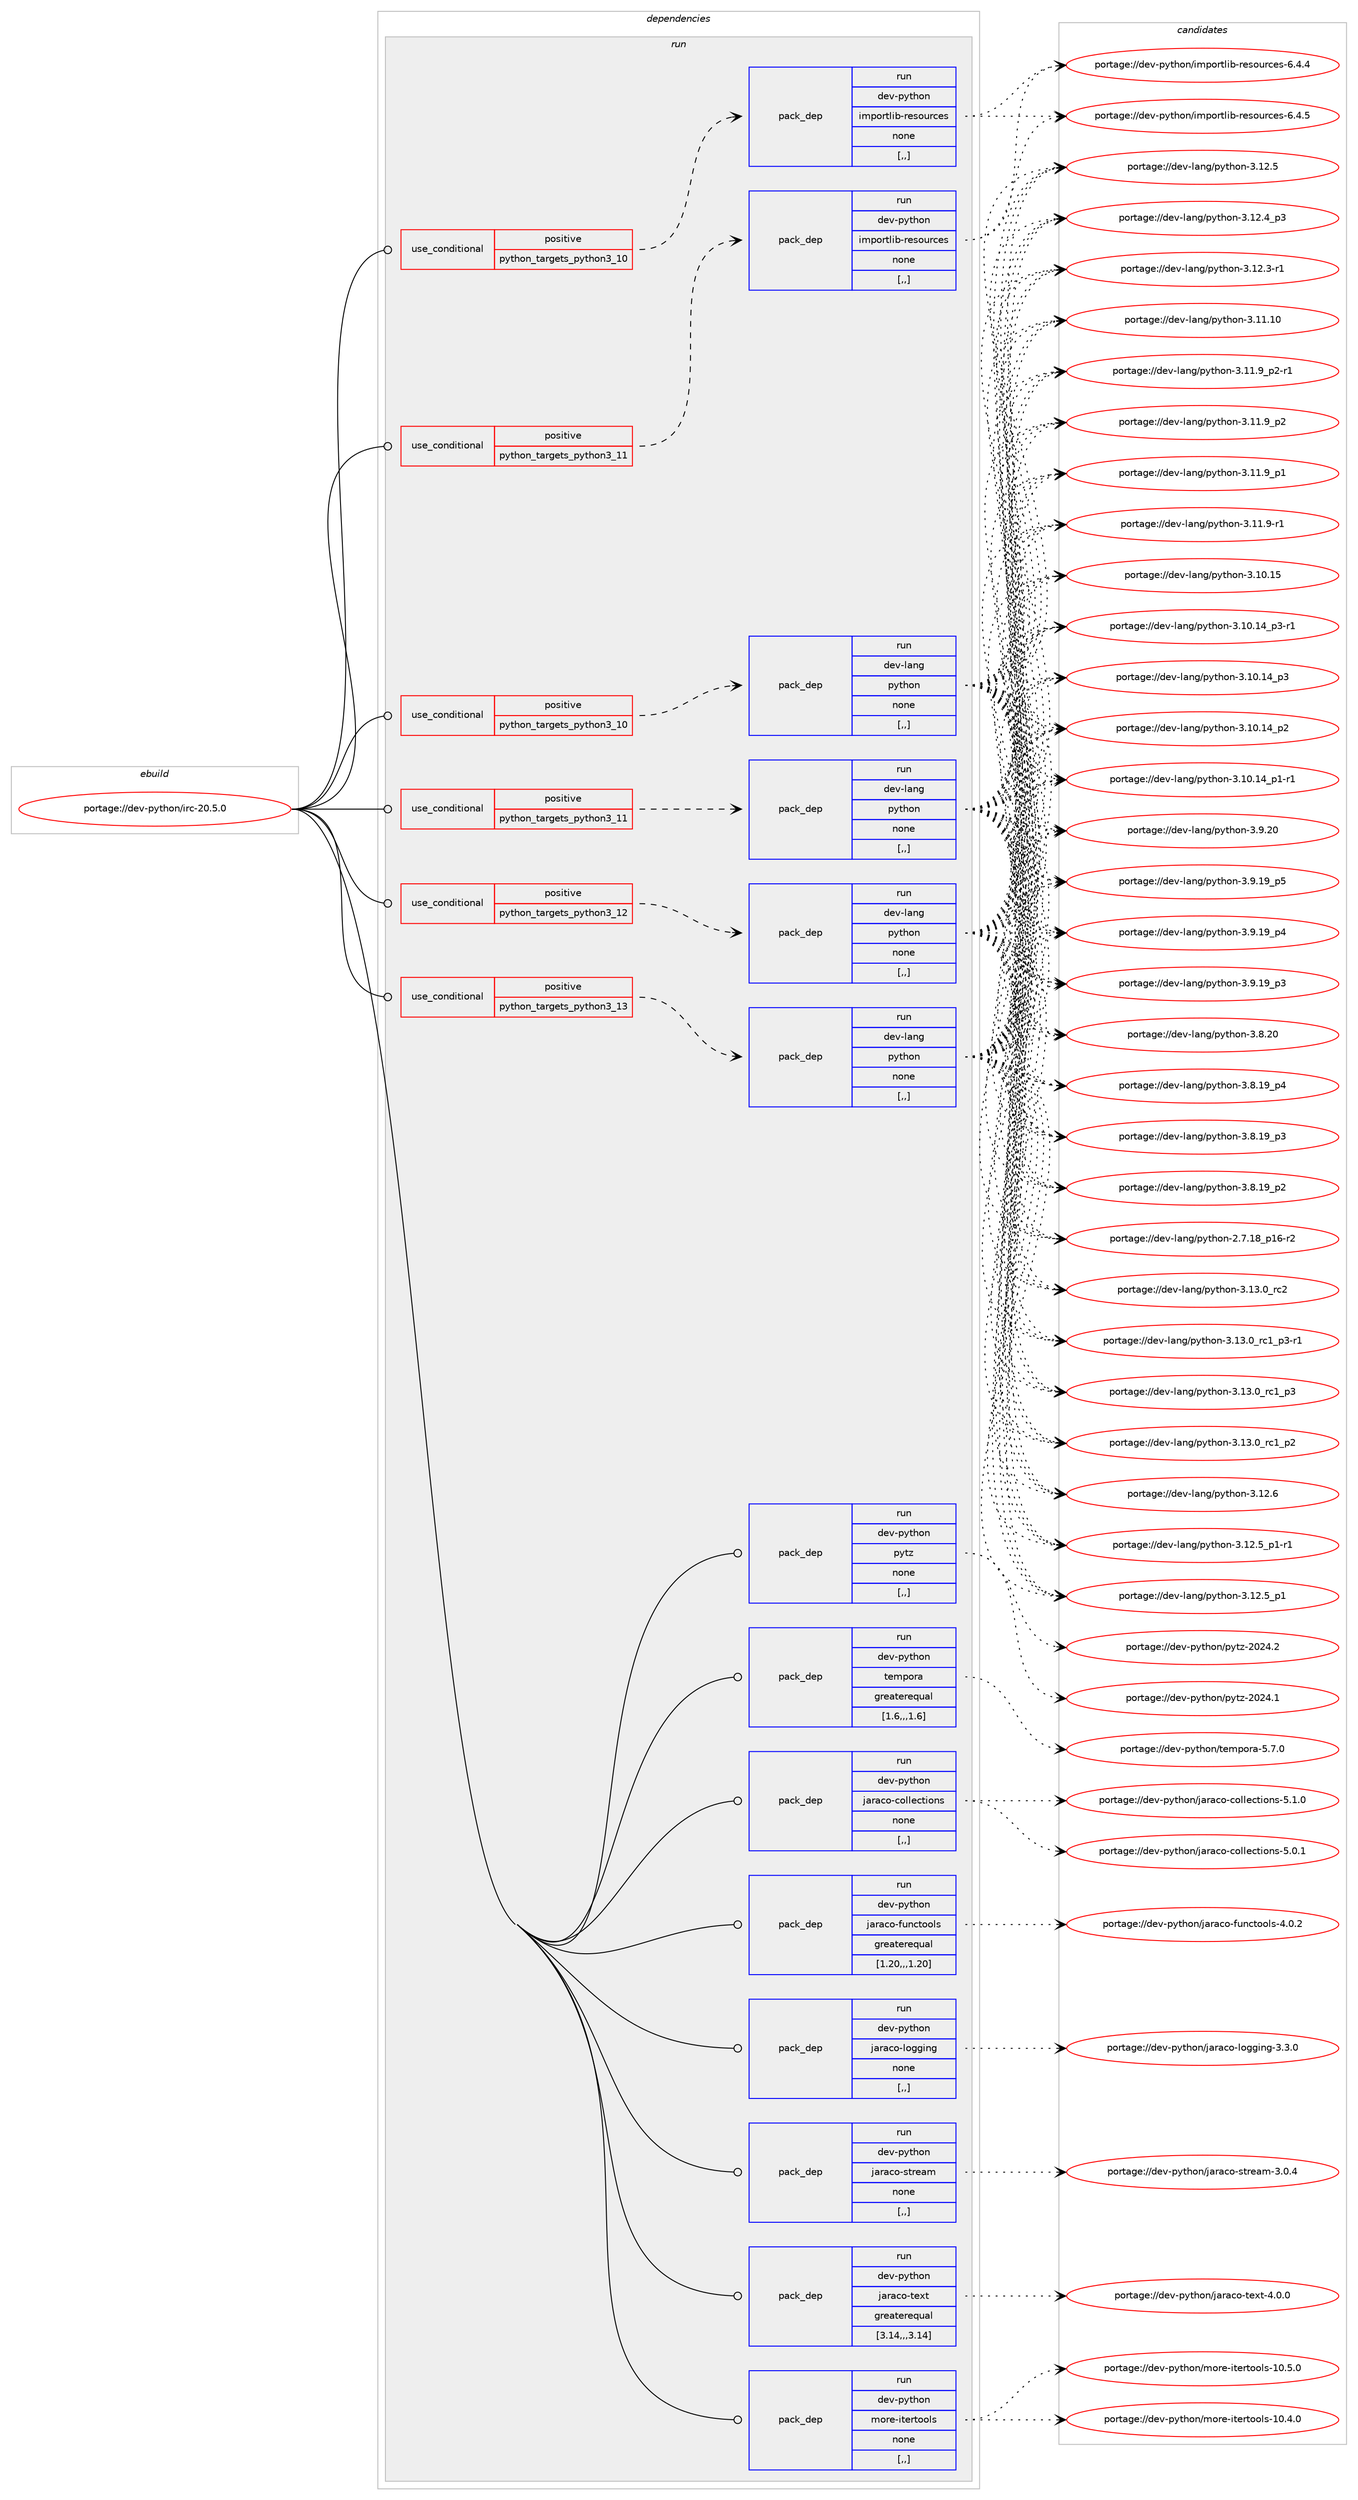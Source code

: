 digraph prolog {

# *************
# Graph options
# *************

newrank=true;
concentrate=true;
compound=true;
graph [rankdir=LR,fontname=Helvetica,fontsize=10,ranksep=1.5];#, ranksep=2.5, nodesep=0.2];
edge  [arrowhead=vee];
node  [fontname=Helvetica,fontsize=10];

# **********
# The ebuild
# **********

subgraph cluster_leftcol {
color=gray;
label=<<i>ebuild</i>>;
id [label="portage://dev-python/irc-20.5.0", color=red, width=4, href="../dev-python/irc-20.5.0.svg"];
}

# ****************
# The dependencies
# ****************

subgraph cluster_midcol {
color=gray;
label=<<i>dependencies</i>>;
subgraph cluster_compile {
fillcolor="#eeeeee";
style=filled;
label=<<i>compile</i>>;
}
subgraph cluster_compileandrun {
fillcolor="#eeeeee";
style=filled;
label=<<i>compile and run</i>>;
}
subgraph cluster_run {
fillcolor="#eeeeee";
style=filled;
label=<<i>run</i>>;
subgraph cond164024 {
dependency642925 [label=<<TABLE BORDER="0" CELLBORDER="1" CELLSPACING="0" CELLPADDING="4"><TR><TD ROWSPAN="3" CELLPADDING="10">use_conditional</TD></TR><TR><TD>positive</TD></TR><TR><TD>python_targets_python3_10</TD></TR></TABLE>>, shape=none, color=red];
subgraph pack474082 {
dependency642926 [label=<<TABLE BORDER="0" CELLBORDER="1" CELLSPACING="0" CELLPADDING="4" WIDTH="220"><TR><TD ROWSPAN="6" CELLPADDING="30">pack_dep</TD></TR><TR><TD WIDTH="110">run</TD></TR><TR><TD>dev-lang</TD></TR><TR><TD>python</TD></TR><TR><TD>none</TD></TR><TR><TD>[,,]</TD></TR></TABLE>>, shape=none, color=blue];
}
dependency642925:e -> dependency642926:w [weight=20,style="dashed",arrowhead="vee"];
}
id:e -> dependency642925:w [weight=20,style="solid",arrowhead="odot"];
subgraph cond164025 {
dependency642927 [label=<<TABLE BORDER="0" CELLBORDER="1" CELLSPACING="0" CELLPADDING="4"><TR><TD ROWSPAN="3" CELLPADDING="10">use_conditional</TD></TR><TR><TD>positive</TD></TR><TR><TD>python_targets_python3_10</TD></TR></TABLE>>, shape=none, color=red];
subgraph pack474083 {
dependency642928 [label=<<TABLE BORDER="0" CELLBORDER="1" CELLSPACING="0" CELLPADDING="4" WIDTH="220"><TR><TD ROWSPAN="6" CELLPADDING="30">pack_dep</TD></TR><TR><TD WIDTH="110">run</TD></TR><TR><TD>dev-python</TD></TR><TR><TD>importlib-resources</TD></TR><TR><TD>none</TD></TR><TR><TD>[,,]</TD></TR></TABLE>>, shape=none, color=blue];
}
dependency642927:e -> dependency642928:w [weight=20,style="dashed",arrowhead="vee"];
}
id:e -> dependency642927:w [weight=20,style="solid",arrowhead="odot"];
subgraph cond164026 {
dependency642929 [label=<<TABLE BORDER="0" CELLBORDER="1" CELLSPACING="0" CELLPADDING="4"><TR><TD ROWSPAN="3" CELLPADDING="10">use_conditional</TD></TR><TR><TD>positive</TD></TR><TR><TD>python_targets_python3_11</TD></TR></TABLE>>, shape=none, color=red];
subgraph pack474084 {
dependency642930 [label=<<TABLE BORDER="0" CELLBORDER="1" CELLSPACING="0" CELLPADDING="4" WIDTH="220"><TR><TD ROWSPAN="6" CELLPADDING="30">pack_dep</TD></TR><TR><TD WIDTH="110">run</TD></TR><TR><TD>dev-lang</TD></TR><TR><TD>python</TD></TR><TR><TD>none</TD></TR><TR><TD>[,,]</TD></TR></TABLE>>, shape=none, color=blue];
}
dependency642929:e -> dependency642930:w [weight=20,style="dashed",arrowhead="vee"];
}
id:e -> dependency642929:w [weight=20,style="solid",arrowhead="odot"];
subgraph cond164027 {
dependency642931 [label=<<TABLE BORDER="0" CELLBORDER="1" CELLSPACING="0" CELLPADDING="4"><TR><TD ROWSPAN="3" CELLPADDING="10">use_conditional</TD></TR><TR><TD>positive</TD></TR><TR><TD>python_targets_python3_11</TD></TR></TABLE>>, shape=none, color=red];
subgraph pack474085 {
dependency642932 [label=<<TABLE BORDER="0" CELLBORDER="1" CELLSPACING="0" CELLPADDING="4" WIDTH="220"><TR><TD ROWSPAN="6" CELLPADDING="30">pack_dep</TD></TR><TR><TD WIDTH="110">run</TD></TR><TR><TD>dev-python</TD></TR><TR><TD>importlib-resources</TD></TR><TR><TD>none</TD></TR><TR><TD>[,,]</TD></TR></TABLE>>, shape=none, color=blue];
}
dependency642931:e -> dependency642932:w [weight=20,style="dashed",arrowhead="vee"];
}
id:e -> dependency642931:w [weight=20,style="solid",arrowhead="odot"];
subgraph cond164028 {
dependency642933 [label=<<TABLE BORDER="0" CELLBORDER="1" CELLSPACING="0" CELLPADDING="4"><TR><TD ROWSPAN="3" CELLPADDING="10">use_conditional</TD></TR><TR><TD>positive</TD></TR><TR><TD>python_targets_python3_12</TD></TR></TABLE>>, shape=none, color=red];
subgraph pack474086 {
dependency642934 [label=<<TABLE BORDER="0" CELLBORDER="1" CELLSPACING="0" CELLPADDING="4" WIDTH="220"><TR><TD ROWSPAN="6" CELLPADDING="30">pack_dep</TD></TR><TR><TD WIDTH="110">run</TD></TR><TR><TD>dev-lang</TD></TR><TR><TD>python</TD></TR><TR><TD>none</TD></TR><TR><TD>[,,]</TD></TR></TABLE>>, shape=none, color=blue];
}
dependency642933:e -> dependency642934:w [weight=20,style="dashed",arrowhead="vee"];
}
id:e -> dependency642933:w [weight=20,style="solid",arrowhead="odot"];
subgraph cond164029 {
dependency642935 [label=<<TABLE BORDER="0" CELLBORDER="1" CELLSPACING="0" CELLPADDING="4"><TR><TD ROWSPAN="3" CELLPADDING="10">use_conditional</TD></TR><TR><TD>positive</TD></TR><TR><TD>python_targets_python3_13</TD></TR></TABLE>>, shape=none, color=red];
subgraph pack474087 {
dependency642936 [label=<<TABLE BORDER="0" CELLBORDER="1" CELLSPACING="0" CELLPADDING="4" WIDTH="220"><TR><TD ROWSPAN="6" CELLPADDING="30">pack_dep</TD></TR><TR><TD WIDTH="110">run</TD></TR><TR><TD>dev-lang</TD></TR><TR><TD>python</TD></TR><TR><TD>none</TD></TR><TR><TD>[,,]</TD></TR></TABLE>>, shape=none, color=blue];
}
dependency642935:e -> dependency642936:w [weight=20,style="dashed",arrowhead="vee"];
}
id:e -> dependency642935:w [weight=20,style="solid",arrowhead="odot"];
subgraph pack474088 {
dependency642937 [label=<<TABLE BORDER="0" CELLBORDER="1" CELLSPACING="0" CELLPADDING="4" WIDTH="220"><TR><TD ROWSPAN="6" CELLPADDING="30">pack_dep</TD></TR><TR><TD WIDTH="110">run</TD></TR><TR><TD>dev-python</TD></TR><TR><TD>jaraco-collections</TD></TR><TR><TD>none</TD></TR><TR><TD>[,,]</TD></TR></TABLE>>, shape=none, color=blue];
}
id:e -> dependency642937:w [weight=20,style="solid",arrowhead="odot"];
subgraph pack474089 {
dependency642938 [label=<<TABLE BORDER="0" CELLBORDER="1" CELLSPACING="0" CELLPADDING="4" WIDTH="220"><TR><TD ROWSPAN="6" CELLPADDING="30">pack_dep</TD></TR><TR><TD WIDTH="110">run</TD></TR><TR><TD>dev-python</TD></TR><TR><TD>jaraco-functools</TD></TR><TR><TD>greaterequal</TD></TR><TR><TD>[1.20,,,1.20]</TD></TR></TABLE>>, shape=none, color=blue];
}
id:e -> dependency642938:w [weight=20,style="solid",arrowhead="odot"];
subgraph pack474090 {
dependency642939 [label=<<TABLE BORDER="0" CELLBORDER="1" CELLSPACING="0" CELLPADDING="4" WIDTH="220"><TR><TD ROWSPAN="6" CELLPADDING="30">pack_dep</TD></TR><TR><TD WIDTH="110">run</TD></TR><TR><TD>dev-python</TD></TR><TR><TD>jaraco-logging</TD></TR><TR><TD>none</TD></TR><TR><TD>[,,]</TD></TR></TABLE>>, shape=none, color=blue];
}
id:e -> dependency642939:w [weight=20,style="solid",arrowhead="odot"];
subgraph pack474091 {
dependency642940 [label=<<TABLE BORDER="0" CELLBORDER="1" CELLSPACING="0" CELLPADDING="4" WIDTH="220"><TR><TD ROWSPAN="6" CELLPADDING="30">pack_dep</TD></TR><TR><TD WIDTH="110">run</TD></TR><TR><TD>dev-python</TD></TR><TR><TD>jaraco-stream</TD></TR><TR><TD>none</TD></TR><TR><TD>[,,]</TD></TR></TABLE>>, shape=none, color=blue];
}
id:e -> dependency642940:w [weight=20,style="solid",arrowhead="odot"];
subgraph pack474092 {
dependency642941 [label=<<TABLE BORDER="0" CELLBORDER="1" CELLSPACING="0" CELLPADDING="4" WIDTH="220"><TR><TD ROWSPAN="6" CELLPADDING="30">pack_dep</TD></TR><TR><TD WIDTH="110">run</TD></TR><TR><TD>dev-python</TD></TR><TR><TD>jaraco-text</TD></TR><TR><TD>greaterequal</TD></TR><TR><TD>[3.14,,,3.14]</TD></TR></TABLE>>, shape=none, color=blue];
}
id:e -> dependency642941:w [weight=20,style="solid",arrowhead="odot"];
subgraph pack474093 {
dependency642942 [label=<<TABLE BORDER="0" CELLBORDER="1" CELLSPACING="0" CELLPADDING="4" WIDTH="220"><TR><TD ROWSPAN="6" CELLPADDING="30">pack_dep</TD></TR><TR><TD WIDTH="110">run</TD></TR><TR><TD>dev-python</TD></TR><TR><TD>more-itertools</TD></TR><TR><TD>none</TD></TR><TR><TD>[,,]</TD></TR></TABLE>>, shape=none, color=blue];
}
id:e -> dependency642942:w [weight=20,style="solid",arrowhead="odot"];
subgraph pack474094 {
dependency642943 [label=<<TABLE BORDER="0" CELLBORDER="1" CELLSPACING="0" CELLPADDING="4" WIDTH="220"><TR><TD ROWSPAN="6" CELLPADDING="30">pack_dep</TD></TR><TR><TD WIDTH="110">run</TD></TR><TR><TD>dev-python</TD></TR><TR><TD>pytz</TD></TR><TR><TD>none</TD></TR><TR><TD>[,,]</TD></TR></TABLE>>, shape=none, color=blue];
}
id:e -> dependency642943:w [weight=20,style="solid",arrowhead="odot"];
subgraph pack474095 {
dependency642944 [label=<<TABLE BORDER="0" CELLBORDER="1" CELLSPACING="0" CELLPADDING="4" WIDTH="220"><TR><TD ROWSPAN="6" CELLPADDING="30">pack_dep</TD></TR><TR><TD WIDTH="110">run</TD></TR><TR><TD>dev-python</TD></TR><TR><TD>tempora</TD></TR><TR><TD>greaterequal</TD></TR><TR><TD>[1.6,,,1.6]</TD></TR></TABLE>>, shape=none, color=blue];
}
id:e -> dependency642944:w [weight=20,style="solid",arrowhead="odot"];
}
}

# **************
# The candidates
# **************

subgraph cluster_choices {
rank=same;
color=gray;
label=<<i>candidates</i>>;

subgraph choice474082 {
color=black;
nodesep=1;
choice10010111845108971101034711212111610411111045514649514648951149950 [label="portage://dev-lang/python-3.13.0_rc2", color=red, width=4,href="../dev-lang/python-3.13.0_rc2.svg"];
choice1001011184510897110103471121211161041111104551464951464895114994995112514511449 [label="portage://dev-lang/python-3.13.0_rc1_p3-r1", color=red, width=4,href="../dev-lang/python-3.13.0_rc1_p3-r1.svg"];
choice100101118451089711010347112121116104111110455146495146489511499499511251 [label="portage://dev-lang/python-3.13.0_rc1_p3", color=red, width=4,href="../dev-lang/python-3.13.0_rc1_p3.svg"];
choice100101118451089711010347112121116104111110455146495146489511499499511250 [label="portage://dev-lang/python-3.13.0_rc1_p2", color=red, width=4,href="../dev-lang/python-3.13.0_rc1_p2.svg"];
choice10010111845108971101034711212111610411111045514649504654 [label="portage://dev-lang/python-3.12.6", color=red, width=4,href="../dev-lang/python-3.12.6.svg"];
choice1001011184510897110103471121211161041111104551464950465395112494511449 [label="portage://dev-lang/python-3.12.5_p1-r1", color=red, width=4,href="../dev-lang/python-3.12.5_p1-r1.svg"];
choice100101118451089711010347112121116104111110455146495046539511249 [label="portage://dev-lang/python-3.12.5_p1", color=red, width=4,href="../dev-lang/python-3.12.5_p1.svg"];
choice10010111845108971101034711212111610411111045514649504653 [label="portage://dev-lang/python-3.12.5", color=red, width=4,href="../dev-lang/python-3.12.5.svg"];
choice100101118451089711010347112121116104111110455146495046529511251 [label="portage://dev-lang/python-3.12.4_p3", color=red, width=4,href="../dev-lang/python-3.12.4_p3.svg"];
choice100101118451089711010347112121116104111110455146495046514511449 [label="portage://dev-lang/python-3.12.3-r1", color=red, width=4,href="../dev-lang/python-3.12.3-r1.svg"];
choice1001011184510897110103471121211161041111104551464949464948 [label="portage://dev-lang/python-3.11.10", color=red, width=4,href="../dev-lang/python-3.11.10.svg"];
choice1001011184510897110103471121211161041111104551464949465795112504511449 [label="portage://dev-lang/python-3.11.9_p2-r1", color=red, width=4,href="../dev-lang/python-3.11.9_p2-r1.svg"];
choice100101118451089711010347112121116104111110455146494946579511250 [label="portage://dev-lang/python-3.11.9_p2", color=red, width=4,href="../dev-lang/python-3.11.9_p2.svg"];
choice100101118451089711010347112121116104111110455146494946579511249 [label="portage://dev-lang/python-3.11.9_p1", color=red, width=4,href="../dev-lang/python-3.11.9_p1.svg"];
choice100101118451089711010347112121116104111110455146494946574511449 [label="portage://dev-lang/python-3.11.9-r1", color=red, width=4,href="../dev-lang/python-3.11.9-r1.svg"];
choice1001011184510897110103471121211161041111104551464948464953 [label="portage://dev-lang/python-3.10.15", color=red, width=4,href="../dev-lang/python-3.10.15.svg"];
choice100101118451089711010347112121116104111110455146494846495295112514511449 [label="portage://dev-lang/python-3.10.14_p3-r1", color=red, width=4,href="../dev-lang/python-3.10.14_p3-r1.svg"];
choice10010111845108971101034711212111610411111045514649484649529511251 [label="portage://dev-lang/python-3.10.14_p3", color=red, width=4,href="../dev-lang/python-3.10.14_p3.svg"];
choice10010111845108971101034711212111610411111045514649484649529511250 [label="portage://dev-lang/python-3.10.14_p2", color=red, width=4,href="../dev-lang/python-3.10.14_p2.svg"];
choice100101118451089711010347112121116104111110455146494846495295112494511449 [label="portage://dev-lang/python-3.10.14_p1-r1", color=red, width=4,href="../dev-lang/python-3.10.14_p1-r1.svg"];
choice10010111845108971101034711212111610411111045514657465048 [label="portage://dev-lang/python-3.9.20", color=red, width=4,href="../dev-lang/python-3.9.20.svg"];
choice100101118451089711010347112121116104111110455146574649579511253 [label="portage://dev-lang/python-3.9.19_p5", color=red, width=4,href="../dev-lang/python-3.9.19_p5.svg"];
choice100101118451089711010347112121116104111110455146574649579511252 [label="portage://dev-lang/python-3.9.19_p4", color=red, width=4,href="../dev-lang/python-3.9.19_p4.svg"];
choice100101118451089711010347112121116104111110455146574649579511251 [label="portage://dev-lang/python-3.9.19_p3", color=red, width=4,href="../dev-lang/python-3.9.19_p3.svg"];
choice10010111845108971101034711212111610411111045514656465048 [label="portage://dev-lang/python-3.8.20", color=red, width=4,href="../dev-lang/python-3.8.20.svg"];
choice100101118451089711010347112121116104111110455146564649579511252 [label="portage://dev-lang/python-3.8.19_p4", color=red, width=4,href="../dev-lang/python-3.8.19_p4.svg"];
choice100101118451089711010347112121116104111110455146564649579511251 [label="portage://dev-lang/python-3.8.19_p3", color=red, width=4,href="../dev-lang/python-3.8.19_p3.svg"];
choice100101118451089711010347112121116104111110455146564649579511250 [label="portage://dev-lang/python-3.8.19_p2", color=red, width=4,href="../dev-lang/python-3.8.19_p2.svg"];
choice100101118451089711010347112121116104111110455046554649569511249544511450 [label="portage://dev-lang/python-2.7.18_p16-r2", color=red, width=4,href="../dev-lang/python-2.7.18_p16-r2.svg"];
dependency642926:e -> choice10010111845108971101034711212111610411111045514649514648951149950:w [style=dotted,weight="100"];
dependency642926:e -> choice1001011184510897110103471121211161041111104551464951464895114994995112514511449:w [style=dotted,weight="100"];
dependency642926:e -> choice100101118451089711010347112121116104111110455146495146489511499499511251:w [style=dotted,weight="100"];
dependency642926:e -> choice100101118451089711010347112121116104111110455146495146489511499499511250:w [style=dotted,weight="100"];
dependency642926:e -> choice10010111845108971101034711212111610411111045514649504654:w [style=dotted,weight="100"];
dependency642926:e -> choice1001011184510897110103471121211161041111104551464950465395112494511449:w [style=dotted,weight="100"];
dependency642926:e -> choice100101118451089711010347112121116104111110455146495046539511249:w [style=dotted,weight="100"];
dependency642926:e -> choice10010111845108971101034711212111610411111045514649504653:w [style=dotted,weight="100"];
dependency642926:e -> choice100101118451089711010347112121116104111110455146495046529511251:w [style=dotted,weight="100"];
dependency642926:e -> choice100101118451089711010347112121116104111110455146495046514511449:w [style=dotted,weight="100"];
dependency642926:e -> choice1001011184510897110103471121211161041111104551464949464948:w [style=dotted,weight="100"];
dependency642926:e -> choice1001011184510897110103471121211161041111104551464949465795112504511449:w [style=dotted,weight="100"];
dependency642926:e -> choice100101118451089711010347112121116104111110455146494946579511250:w [style=dotted,weight="100"];
dependency642926:e -> choice100101118451089711010347112121116104111110455146494946579511249:w [style=dotted,weight="100"];
dependency642926:e -> choice100101118451089711010347112121116104111110455146494946574511449:w [style=dotted,weight="100"];
dependency642926:e -> choice1001011184510897110103471121211161041111104551464948464953:w [style=dotted,weight="100"];
dependency642926:e -> choice100101118451089711010347112121116104111110455146494846495295112514511449:w [style=dotted,weight="100"];
dependency642926:e -> choice10010111845108971101034711212111610411111045514649484649529511251:w [style=dotted,weight="100"];
dependency642926:e -> choice10010111845108971101034711212111610411111045514649484649529511250:w [style=dotted,weight="100"];
dependency642926:e -> choice100101118451089711010347112121116104111110455146494846495295112494511449:w [style=dotted,weight="100"];
dependency642926:e -> choice10010111845108971101034711212111610411111045514657465048:w [style=dotted,weight="100"];
dependency642926:e -> choice100101118451089711010347112121116104111110455146574649579511253:w [style=dotted,weight="100"];
dependency642926:e -> choice100101118451089711010347112121116104111110455146574649579511252:w [style=dotted,weight="100"];
dependency642926:e -> choice100101118451089711010347112121116104111110455146574649579511251:w [style=dotted,weight="100"];
dependency642926:e -> choice10010111845108971101034711212111610411111045514656465048:w [style=dotted,weight="100"];
dependency642926:e -> choice100101118451089711010347112121116104111110455146564649579511252:w [style=dotted,weight="100"];
dependency642926:e -> choice100101118451089711010347112121116104111110455146564649579511251:w [style=dotted,weight="100"];
dependency642926:e -> choice100101118451089711010347112121116104111110455146564649579511250:w [style=dotted,weight="100"];
dependency642926:e -> choice100101118451089711010347112121116104111110455046554649569511249544511450:w [style=dotted,weight="100"];
}
subgraph choice474083 {
color=black;
nodesep=1;
choice1001011184511212111610411111047105109112111114116108105984511410111511111711499101115455446524653 [label="portage://dev-python/importlib-resources-6.4.5", color=red, width=4,href="../dev-python/importlib-resources-6.4.5.svg"];
choice1001011184511212111610411111047105109112111114116108105984511410111511111711499101115455446524652 [label="portage://dev-python/importlib-resources-6.4.4", color=red, width=4,href="../dev-python/importlib-resources-6.4.4.svg"];
dependency642928:e -> choice1001011184511212111610411111047105109112111114116108105984511410111511111711499101115455446524653:w [style=dotted,weight="100"];
dependency642928:e -> choice1001011184511212111610411111047105109112111114116108105984511410111511111711499101115455446524652:w [style=dotted,weight="100"];
}
subgraph choice474084 {
color=black;
nodesep=1;
choice10010111845108971101034711212111610411111045514649514648951149950 [label="portage://dev-lang/python-3.13.0_rc2", color=red, width=4,href="../dev-lang/python-3.13.0_rc2.svg"];
choice1001011184510897110103471121211161041111104551464951464895114994995112514511449 [label="portage://dev-lang/python-3.13.0_rc1_p3-r1", color=red, width=4,href="../dev-lang/python-3.13.0_rc1_p3-r1.svg"];
choice100101118451089711010347112121116104111110455146495146489511499499511251 [label="portage://dev-lang/python-3.13.0_rc1_p3", color=red, width=4,href="../dev-lang/python-3.13.0_rc1_p3.svg"];
choice100101118451089711010347112121116104111110455146495146489511499499511250 [label="portage://dev-lang/python-3.13.0_rc1_p2", color=red, width=4,href="../dev-lang/python-3.13.0_rc1_p2.svg"];
choice10010111845108971101034711212111610411111045514649504654 [label="portage://dev-lang/python-3.12.6", color=red, width=4,href="../dev-lang/python-3.12.6.svg"];
choice1001011184510897110103471121211161041111104551464950465395112494511449 [label="portage://dev-lang/python-3.12.5_p1-r1", color=red, width=4,href="../dev-lang/python-3.12.5_p1-r1.svg"];
choice100101118451089711010347112121116104111110455146495046539511249 [label="portage://dev-lang/python-3.12.5_p1", color=red, width=4,href="../dev-lang/python-3.12.5_p1.svg"];
choice10010111845108971101034711212111610411111045514649504653 [label="portage://dev-lang/python-3.12.5", color=red, width=4,href="../dev-lang/python-3.12.5.svg"];
choice100101118451089711010347112121116104111110455146495046529511251 [label="portage://dev-lang/python-3.12.4_p3", color=red, width=4,href="../dev-lang/python-3.12.4_p3.svg"];
choice100101118451089711010347112121116104111110455146495046514511449 [label="portage://dev-lang/python-3.12.3-r1", color=red, width=4,href="../dev-lang/python-3.12.3-r1.svg"];
choice1001011184510897110103471121211161041111104551464949464948 [label="portage://dev-lang/python-3.11.10", color=red, width=4,href="../dev-lang/python-3.11.10.svg"];
choice1001011184510897110103471121211161041111104551464949465795112504511449 [label="portage://dev-lang/python-3.11.9_p2-r1", color=red, width=4,href="../dev-lang/python-3.11.9_p2-r1.svg"];
choice100101118451089711010347112121116104111110455146494946579511250 [label="portage://dev-lang/python-3.11.9_p2", color=red, width=4,href="../dev-lang/python-3.11.9_p2.svg"];
choice100101118451089711010347112121116104111110455146494946579511249 [label="portage://dev-lang/python-3.11.9_p1", color=red, width=4,href="../dev-lang/python-3.11.9_p1.svg"];
choice100101118451089711010347112121116104111110455146494946574511449 [label="portage://dev-lang/python-3.11.9-r1", color=red, width=4,href="../dev-lang/python-3.11.9-r1.svg"];
choice1001011184510897110103471121211161041111104551464948464953 [label="portage://dev-lang/python-3.10.15", color=red, width=4,href="../dev-lang/python-3.10.15.svg"];
choice100101118451089711010347112121116104111110455146494846495295112514511449 [label="portage://dev-lang/python-3.10.14_p3-r1", color=red, width=4,href="../dev-lang/python-3.10.14_p3-r1.svg"];
choice10010111845108971101034711212111610411111045514649484649529511251 [label="portage://dev-lang/python-3.10.14_p3", color=red, width=4,href="../dev-lang/python-3.10.14_p3.svg"];
choice10010111845108971101034711212111610411111045514649484649529511250 [label="portage://dev-lang/python-3.10.14_p2", color=red, width=4,href="../dev-lang/python-3.10.14_p2.svg"];
choice100101118451089711010347112121116104111110455146494846495295112494511449 [label="portage://dev-lang/python-3.10.14_p1-r1", color=red, width=4,href="../dev-lang/python-3.10.14_p1-r1.svg"];
choice10010111845108971101034711212111610411111045514657465048 [label="portage://dev-lang/python-3.9.20", color=red, width=4,href="../dev-lang/python-3.9.20.svg"];
choice100101118451089711010347112121116104111110455146574649579511253 [label="portage://dev-lang/python-3.9.19_p5", color=red, width=4,href="../dev-lang/python-3.9.19_p5.svg"];
choice100101118451089711010347112121116104111110455146574649579511252 [label="portage://dev-lang/python-3.9.19_p4", color=red, width=4,href="../dev-lang/python-3.9.19_p4.svg"];
choice100101118451089711010347112121116104111110455146574649579511251 [label="portage://dev-lang/python-3.9.19_p3", color=red, width=4,href="../dev-lang/python-3.9.19_p3.svg"];
choice10010111845108971101034711212111610411111045514656465048 [label="portage://dev-lang/python-3.8.20", color=red, width=4,href="../dev-lang/python-3.8.20.svg"];
choice100101118451089711010347112121116104111110455146564649579511252 [label="portage://dev-lang/python-3.8.19_p4", color=red, width=4,href="../dev-lang/python-3.8.19_p4.svg"];
choice100101118451089711010347112121116104111110455146564649579511251 [label="portage://dev-lang/python-3.8.19_p3", color=red, width=4,href="../dev-lang/python-3.8.19_p3.svg"];
choice100101118451089711010347112121116104111110455146564649579511250 [label="portage://dev-lang/python-3.8.19_p2", color=red, width=4,href="../dev-lang/python-3.8.19_p2.svg"];
choice100101118451089711010347112121116104111110455046554649569511249544511450 [label="portage://dev-lang/python-2.7.18_p16-r2", color=red, width=4,href="../dev-lang/python-2.7.18_p16-r2.svg"];
dependency642930:e -> choice10010111845108971101034711212111610411111045514649514648951149950:w [style=dotted,weight="100"];
dependency642930:e -> choice1001011184510897110103471121211161041111104551464951464895114994995112514511449:w [style=dotted,weight="100"];
dependency642930:e -> choice100101118451089711010347112121116104111110455146495146489511499499511251:w [style=dotted,weight="100"];
dependency642930:e -> choice100101118451089711010347112121116104111110455146495146489511499499511250:w [style=dotted,weight="100"];
dependency642930:e -> choice10010111845108971101034711212111610411111045514649504654:w [style=dotted,weight="100"];
dependency642930:e -> choice1001011184510897110103471121211161041111104551464950465395112494511449:w [style=dotted,weight="100"];
dependency642930:e -> choice100101118451089711010347112121116104111110455146495046539511249:w [style=dotted,weight="100"];
dependency642930:e -> choice10010111845108971101034711212111610411111045514649504653:w [style=dotted,weight="100"];
dependency642930:e -> choice100101118451089711010347112121116104111110455146495046529511251:w [style=dotted,weight="100"];
dependency642930:e -> choice100101118451089711010347112121116104111110455146495046514511449:w [style=dotted,weight="100"];
dependency642930:e -> choice1001011184510897110103471121211161041111104551464949464948:w [style=dotted,weight="100"];
dependency642930:e -> choice1001011184510897110103471121211161041111104551464949465795112504511449:w [style=dotted,weight="100"];
dependency642930:e -> choice100101118451089711010347112121116104111110455146494946579511250:w [style=dotted,weight="100"];
dependency642930:e -> choice100101118451089711010347112121116104111110455146494946579511249:w [style=dotted,weight="100"];
dependency642930:e -> choice100101118451089711010347112121116104111110455146494946574511449:w [style=dotted,weight="100"];
dependency642930:e -> choice1001011184510897110103471121211161041111104551464948464953:w [style=dotted,weight="100"];
dependency642930:e -> choice100101118451089711010347112121116104111110455146494846495295112514511449:w [style=dotted,weight="100"];
dependency642930:e -> choice10010111845108971101034711212111610411111045514649484649529511251:w [style=dotted,weight="100"];
dependency642930:e -> choice10010111845108971101034711212111610411111045514649484649529511250:w [style=dotted,weight="100"];
dependency642930:e -> choice100101118451089711010347112121116104111110455146494846495295112494511449:w [style=dotted,weight="100"];
dependency642930:e -> choice10010111845108971101034711212111610411111045514657465048:w [style=dotted,weight="100"];
dependency642930:e -> choice100101118451089711010347112121116104111110455146574649579511253:w [style=dotted,weight="100"];
dependency642930:e -> choice100101118451089711010347112121116104111110455146574649579511252:w [style=dotted,weight="100"];
dependency642930:e -> choice100101118451089711010347112121116104111110455146574649579511251:w [style=dotted,weight="100"];
dependency642930:e -> choice10010111845108971101034711212111610411111045514656465048:w [style=dotted,weight="100"];
dependency642930:e -> choice100101118451089711010347112121116104111110455146564649579511252:w [style=dotted,weight="100"];
dependency642930:e -> choice100101118451089711010347112121116104111110455146564649579511251:w [style=dotted,weight="100"];
dependency642930:e -> choice100101118451089711010347112121116104111110455146564649579511250:w [style=dotted,weight="100"];
dependency642930:e -> choice100101118451089711010347112121116104111110455046554649569511249544511450:w [style=dotted,weight="100"];
}
subgraph choice474085 {
color=black;
nodesep=1;
choice1001011184511212111610411111047105109112111114116108105984511410111511111711499101115455446524653 [label="portage://dev-python/importlib-resources-6.4.5", color=red, width=4,href="../dev-python/importlib-resources-6.4.5.svg"];
choice1001011184511212111610411111047105109112111114116108105984511410111511111711499101115455446524652 [label="portage://dev-python/importlib-resources-6.4.4", color=red, width=4,href="../dev-python/importlib-resources-6.4.4.svg"];
dependency642932:e -> choice1001011184511212111610411111047105109112111114116108105984511410111511111711499101115455446524653:w [style=dotted,weight="100"];
dependency642932:e -> choice1001011184511212111610411111047105109112111114116108105984511410111511111711499101115455446524652:w [style=dotted,weight="100"];
}
subgraph choice474086 {
color=black;
nodesep=1;
choice10010111845108971101034711212111610411111045514649514648951149950 [label="portage://dev-lang/python-3.13.0_rc2", color=red, width=4,href="../dev-lang/python-3.13.0_rc2.svg"];
choice1001011184510897110103471121211161041111104551464951464895114994995112514511449 [label="portage://dev-lang/python-3.13.0_rc1_p3-r1", color=red, width=4,href="../dev-lang/python-3.13.0_rc1_p3-r1.svg"];
choice100101118451089711010347112121116104111110455146495146489511499499511251 [label="portage://dev-lang/python-3.13.0_rc1_p3", color=red, width=4,href="../dev-lang/python-3.13.0_rc1_p3.svg"];
choice100101118451089711010347112121116104111110455146495146489511499499511250 [label="portage://dev-lang/python-3.13.0_rc1_p2", color=red, width=4,href="../dev-lang/python-3.13.0_rc1_p2.svg"];
choice10010111845108971101034711212111610411111045514649504654 [label="portage://dev-lang/python-3.12.6", color=red, width=4,href="../dev-lang/python-3.12.6.svg"];
choice1001011184510897110103471121211161041111104551464950465395112494511449 [label="portage://dev-lang/python-3.12.5_p1-r1", color=red, width=4,href="../dev-lang/python-3.12.5_p1-r1.svg"];
choice100101118451089711010347112121116104111110455146495046539511249 [label="portage://dev-lang/python-3.12.5_p1", color=red, width=4,href="../dev-lang/python-3.12.5_p1.svg"];
choice10010111845108971101034711212111610411111045514649504653 [label="portage://dev-lang/python-3.12.5", color=red, width=4,href="../dev-lang/python-3.12.5.svg"];
choice100101118451089711010347112121116104111110455146495046529511251 [label="portage://dev-lang/python-3.12.4_p3", color=red, width=4,href="../dev-lang/python-3.12.4_p3.svg"];
choice100101118451089711010347112121116104111110455146495046514511449 [label="portage://dev-lang/python-3.12.3-r1", color=red, width=4,href="../dev-lang/python-3.12.3-r1.svg"];
choice1001011184510897110103471121211161041111104551464949464948 [label="portage://dev-lang/python-3.11.10", color=red, width=4,href="../dev-lang/python-3.11.10.svg"];
choice1001011184510897110103471121211161041111104551464949465795112504511449 [label="portage://dev-lang/python-3.11.9_p2-r1", color=red, width=4,href="../dev-lang/python-3.11.9_p2-r1.svg"];
choice100101118451089711010347112121116104111110455146494946579511250 [label="portage://dev-lang/python-3.11.9_p2", color=red, width=4,href="../dev-lang/python-3.11.9_p2.svg"];
choice100101118451089711010347112121116104111110455146494946579511249 [label="portage://dev-lang/python-3.11.9_p1", color=red, width=4,href="../dev-lang/python-3.11.9_p1.svg"];
choice100101118451089711010347112121116104111110455146494946574511449 [label="portage://dev-lang/python-3.11.9-r1", color=red, width=4,href="../dev-lang/python-3.11.9-r1.svg"];
choice1001011184510897110103471121211161041111104551464948464953 [label="portage://dev-lang/python-3.10.15", color=red, width=4,href="../dev-lang/python-3.10.15.svg"];
choice100101118451089711010347112121116104111110455146494846495295112514511449 [label="portage://dev-lang/python-3.10.14_p3-r1", color=red, width=4,href="../dev-lang/python-3.10.14_p3-r1.svg"];
choice10010111845108971101034711212111610411111045514649484649529511251 [label="portage://dev-lang/python-3.10.14_p3", color=red, width=4,href="../dev-lang/python-3.10.14_p3.svg"];
choice10010111845108971101034711212111610411111045514649484649529511250 [label="portage://dev-lang/python-3.10.14_p2", color=red, width=4,href="../dev-lang/python-3.10.14_p2.svg"];
choice100101118451089711010347112121116104111110455146494846495295112494511449 [label="portage://dev-lang/python-3.10.14_p1-r1", color=red, width=4,href="../dev-lang/python-3.10.14_p1-r1.svg"];
choice10010111845108971101034711212111610411111045514657465048 [label="portage://dev-lang/python-3.9.20", color=red, width=4,href="../dev-lang/python-3.9.20.svg"];
choice100101118451089711010347112121116104111110455146574649579511253 [label="portage://dev-lang/python-3.9.19_p5", color=red, width=4,href="../dev-lang/python-3.9.19_p5.svg"];
choice100101118451089711010347112121116104111110455146574649579511252 [label="portage://dev-lang/python-3.9.19_p4", color=red, width=4,href="../dev-lang/python-3.9.19_p4.svg"];
choice100101118451089711010347112121116104111110455146574649579511251 [label="portage://dev-lang/python-3.9.19_p3", color=red, width=4,href="../dev-lang/python-3.9.19_p3.svg"];
choice10010111845108971101034711212111610411111045514656465048 [label="portage://dev-lang/python-3.8.20", color=red, width=4,href="../dev-lang/python-3.8.20.svg"];
choice100101118451089711010347112121116104111110455146564649579511252 [label="portage://dev-lang/python-3.8.19_p4", color=red, width=4,href="../dev-lang/python-3.8.19_p4.svg"];
choice100101118451089711010347112121116104111110455146564649579511251 [label="portage://dev-lang/python-3.8.19_p3", color=red, width=4,href="../dev-lang/python-3.8.19_p3.svg"];
choice100101118451089711010347112121116104111110455146564649579511250 [label="portage://dev-lang/python-3.8.19_p2", color=red, width=4,href="../dev-lang/python-3.8.19_p2.svg"];
choice100101118451089711010347112121116104111110455046554649569511249544511450 [label="portage://dev-lang/python-2.7.18_p16-r2", color=red, width=4,href="../dev-lang/python-2.7.18_p16-r2.svg"];
dependency642934:e -> choice10010111845108971101034711212111610411111045514649514648951149950:w [style=dotted,weight="100"];
dependency642934:e -> choice1001011184510897110103471121211161041111104551464951464895114994995112514511449:w [style=dotted,weight="100"];
dependency642934:e -> choice100101118451089711010347112121116104111110455146495146489511499499511251:w [style=dotted,weight="100"];
dependency642934:e -> choice100101118451089711010347112121116104111110455146495146489511499499511250:w [style=dotted,weight="100"];
dependency642934:e -> choice10010111845108971101034711212111610411111045514649504654:w [style=dotted,weight="100"];
dependency642934:e -> choice1001011184510897110103471121211161041111104551464950465395112494511449:w [style=dotted,weight="100"];
dependency642934:e -> choice100101118451089711010347112121116104111110455146495046539511249:w [style=dotted,weight="100"];
dependency642934:e -> choice10010111845108971101034711212111610411111045514649504653:w [style=dotted,weight="100"];
dependency642934:e -> choice100101118451089711010347112121116104111110455146495046529511251:w [style=dotted,weight="100"];
dependency642934:e -> choice100101118451089711010347112121116104111110455146495046514511449:w [style=dotted,weight="100"];
dependency642934:e -> choice1001011184510897110103471121211161041111104551464949464948:w [style=dotted,weight="100"];
dependency642934:e -> choice1001011184510897110103471121211161041111104551464949465795112504511449:w [style=dotted,weight="100"];
dependency642934:e -> choice100101118451089711010347112121116104111110455146494946579511250:w [style=dotted,weight="100"];
dependency642934:e -> choice100101118451089711010347112121116104111110455146494946579511249:w [style=dotted,weight="100"];
dependency642934:e -> choice100101118451089711010347112121116104111110455146494946574511449:w [style=dotted,weight="100"];
dependency642934:e -> choice1001011184510897110103471121211161041111104551464948464953:w [style=dotted,weight="100"];
dependency642934:e -> choice100101118451089711010347112121116104111110455146494846495295112514511449:w [style=dotted,weight="100"];
dependency642934:e -> choice10010111845108971101034711212111610411111045514649484649529511251:w [style=dotted,weight="100"];
dependency642934:e -> choice10010111845108971101034711212111610411111045514649484649529511250:w [style=dotted,weight="100"];
dependency642934:e -> choice100101118451089711010347112121116104111110455146494846495295112494511449:w [style=dotted,weight="100"];
dependency642934:e -> choice10010111845108971101034711212111610411111045514657465048:w [style=dotted,weight="100"];
dependency642934:e -> choice100101118451089711010347112121116104111110455146574649579511253:w [style=dotted,weight="100"];
dependency642934:e -> choice100101118451089711010347112121116104111110455146574649579511252:w [style=dotted,weight="100"];
dependency642934:e -> choice100101118451089711010347112121116104111110455146574649579511251:w [style=dotted,weight="100"];
dependency642934:e -> choice10010111845108971101034711212111610411111045514656465048:w [style=dotted,weight="100"];
dependency642934:e -> choice100101118451089711010347112121116104111110455146564649579511252:w [style=dotted,weight="100"];
dependency642934:e -> choice100101118451089711010347112121116104111110455146564649579511251:w [style=dotted,weight="100"];
dependency642934:e -> choice100101118451089711010347112121116104111110455146564649579511250:w [style=dotted,weight="100"];
dependency642934:e -> choice100101118451089711010347112121116104111110455046554649569511249544511450:w [style=dotted,weight="100"];
}
subgraph choice474087 {
color=black;
nodesep=1;
choice10010111845108971101034711212111610411111045514649514648951149950 [label="portage://dev-lang/python-3.13.0_rc2", color=red, width=4,href="../dev-lang/python-3.13.0_rc2.svg"];
choice1001011184510897110103471121211161041111104551464951464895114994995112514511449 [label="portage://dev-lang/python-3.13.0_rc1_p3-r1", color=red, width=4,href="../dev-lang/python-3.13.0_rc1_p3-r1.svg"];
choice100101118451089711010347112121116104111110455146495146489511499499511251 [label="portage://dev-lang/python-3.13.0_rc1_p3", color=red, width=4,href="../dev-lang/python-3.13.0_rc1_p3.svg"];
choice100101118451089711010347112121116104111110455146495146489511499499511250 [label="portage://dev-lang/python-3.13.0_rc1_p2", color=red, width=4,href="../dev-lang/python-3.13.0_rc1_p2.svg"];
choice10010111845108971101034711212111610411111045514649504654 [label="portage://dev-lang/python-3.12.6", color=red, width=4,href="../dev-lang/python-3.12.6.svg"];
choice1001011184510897110103471121211161041111104551464950465395112494511449 [label="portage://dev-lang/python-3.12.5_p1-r1", color=red, width=4,href="../dev-lang/python-3.12.5_p1-r1.svg"];
choice100101118451089711010347112121116104111110455146495046539511249 [label="portage://dev-lang/python-3.12.5_p1", color=red, width=4,href="../dev-lang/python-3.12.5_p1.svg"];
choice10010111845108971101034711212111610411111045514649504653 [label="portage://dev-lang/python-3.12.5", color=red, width=4,href="../dev-lang/python-3.12.5.svg"];
choice100101118451089711010347112121116104111110455146495046529511251 [label="portage://dev-lang/python-3.12.4_p3", color=red, width=4,href="../dev-lang/python-3.12.4_p3.svg"];
choice100101118451089711010347112121116104111110455146495046514511449 [label="portage://dev-lang/python-3.12.3-r1", color=red, width=4,href="../dev-lang/python-3.12.3-r1.svg"];
choice1001011184510897110103471121211161041111104551464949464948 [label="portage://dev-lang/python-3.11.10", color=red, width=4,href="../dev-lang/python-3.11.10.svg"];
choice1001011184510897110103471121211161041111104551464949465795112504511449 [label="portage://dev-lang/python-3.11.9_p2-r1", color=red, width=4,href="../dev-lang/python-3.11.9_p2-r1.svg"];
choice100101118451089711010347112121116104111110455146494946579511250 [label="portage://dev-lang/python-3.11.9_p2", color=red, width=4,href="../dev-lang/python-3.11.9_p2.svg"];
choice100101118451089711010347112121116104111110455146494946579511249 [label="portage://dev-lang/python-3.11.9_p1", color=red, width=4,href="../dev-lang/python-3.11.9_p1.svg"];
choice100101118451089711010347112121116104111110455146494946574511449 [label="portage://dev-lang/python-3.11.9-r1", color=red, width=4,href="../dev-lang/python-3.11.9-r1.svg"];
choice1001011184510897110103471121211161041111104551464948464953 [label="portage://dev-lang/python-3.10.15", color=red, width=4,href="../dev-lang/python-3.10.15.svg"];
choice100101118451089711010347112121116104111110455146494846495295112514511449 [label="portage://dev-lang/python-3.10.14_p3-r1", color=red, width=4,href="../dev-lang/python-3.10.14_p3-r1.svg"];
choice10010111845108971101034711212111610411111045514649484649529511251 [label="portage://dev-lang/python-3.10.14_p3", color=red, width=4,href="../dev-lang/python-3.10.14_p3.svg"];
choice10010111845108971101034711212111610411111045514649484649529511250 [label="portage://dev-lang/python-3.10.14_p2", color=red, width=4,href="../dev-lang/python-3.10.14_p2.svg"];
choice100101118451089711010347112121116104111110455146494846495295112494511449 [label="portage://dev-lang/python-3.10.14_p1-r1", color=red, width=4,href="../dev-lang/python-3.10.14_p1-r1.svg"];
choice10010111845108971101034711212111610411111045514657465048 [label="portage://dev-lang/python-3.9.20", color=red, width=4,href="../dev-lang/python-3.9.20.svg"];
choice100101118451089711010347112121116104111110455146574649579511253 [label="portage://dev-lang/python-3.9.19_p5", color=red, width=4,href="../dev-lang/python-3.9.19_p5.svg"];
choice100101118451089711010347112121116104111110455146574649579511252 [label="portage://dev-lang/python-3.9.19_p4", color=red, width=4,href="../dev-lang/python-3.9.19_p4.svg"];
choice100101118451089711010347112121116104111110455146574649579511251 [label="portage://dev-lang/python-3.9.19_p3", color=red, width=4,href="../dev-lang/python-3.9.19_p3.svg"];
choice10010111845108971101034711212111610411111045514656465048 [label="portage://dev-lang/python-3.8.20", color=red, width=4,href="../dev-lang/python-3.8.20.svg"];
choice100101118451089711010347112121116104111110455146564649579511252 [label="portage://dev-lang/python-3.8.19_p4", color=red, width=4,href="../dev-lang/python-3.8.19_p4.svg"];
choice100101118451089711010347112121116104111110455146564649579511251 [label="portage://dev-lang/python-3.8.19_p3", color=red, width=4,href="../dev-lang/python-3.8.19_p3.svg"];
choice100101118451089711010347112121116104111110455146564649579511250 [label="portage://dev-lang/python-3.8.19_p2", color=red, width=4,href="../dev-lang/python-3.8.19_p2.svg"];
choice100101118451089711010347112121116104111110455046554649569511249544511450 [label="portage://dev-lang/python-2.7.18_p16-r2", color=red, width=4,href="../dev-lang/python-2.7.18_p16-r2.svg"];
dependency642936:e -> choice10010111845108971101034711212111610411111045514649514648951149950:w [style=dotted,weight="100"];
dependency642936:e -> choice1001011184510897110103471121211161041111104551464951464895114994995112514511449:w [style=dotted,weight="100"];
dependency642936:e -> choice100101118451089711010347112121116104111110455146495146489511499499511251:w [style=dotted,weight="100"];
dependency642936:e -> choice100101118451089711010347112121116104111110455146495146489511499499511250:w [style=dotted,weight="100"];
dependency642936:e -> choice10010111845108971101034711212111610411111045514649504654:w [style=dotted,weight="100"];
dependency642936:e -> choice1001011184510897110103471121211161041111104551464950465395112494511449:w [style=dotted,weight="100"];
dependency642936:e -> choice100101118451089711010347112121116104111110455146495046539511249:w [style=dotted,weight="100"];
dependency642936:e -> choice10010111845108971101034711212111610411111045514649504653:w [style=dotted,weight="100"];
dependency642936:e -> choice100101118451089711010347112121116104111110455146495046529511251:w [style=dotted,weight="100"];
dependency642936:e -> choice100101118451089711010347112121116104111110455146495046514511449:w [style=dotted,weight="100"];
dependency642936:e -> choice1001011184510897110103471121211161041111104551464949464948:w [style=dotted,weight="100"];
dependency642936:e -> choice1001011184510897110103471121211161041111104551464949465795112504511449:w [style=dotted,weight="100"];
dependency642936:e -> choice100101118451089711010347112121116104111110455146494946579511250:w [style=dotted,weight="100"];
dependency642936:e -> choice100101118451089711010347112121116104111110455146494946579511249:w [style=dotted,weight="100"];
dependency642936:e -> choice100101118451089711010347112121116104111110455146494946574511449:w [style=dotted,weight="100"];
dependency642936:e -> choice1001011184510897110103471121211161041111104551464948464953:w [style=dotted,weight="100"];
dependency642936:e -> choice100101118451089711010347112121116104111110455146494846495295112514511449:w [style=dotted,weight="100"];
dependency642936:e -> choice10010111845108971101034711212111610411111045514649484649529511251:w [style=dotted,weight="100"];
dependency642936:e -> choice10010111845108971101034711212111610411111045514649484649529511250:w [style=dotted,weight="100"];
dependency642936:e -> choice100101118451089711010347112121116104111110455146494846495295112494511449:w [style=dotted,weight="100"];
dependency642936:e -> choice10010111845108971101034711212111610411111045514657465048:w [style=dotted,weight="100"];
dependency642936:e -> choice100101118451089711010347112121116104111110455146574649579511253:w [style=dotted,weight="100"];
dependency642936:e -> choice100101118451089711010347112121116104111110455146574649579511252:w [style=dotted,weight="100"];
dependency642936:e -> choice100101118451089711010347112121116104111110455146574649579511251:w [style=dotted,weight="100"];
dependency642936:e -> choice10010111845108971101034711212111610411111045514656465048:w [style=dotted,weight="100"];
dependency642936:e -> choice100101118451089711010347112121116104111110455146564649579511252:w [style=dotted,weight="100"];
dependency642936:e -> choice100101118451089711010347112121116104111110455146564649579511251:w [style=dotted,weight="100"];
dependency642936:e -> choice100101118451089711010347112121116104111110455146564649579511250:w [style=dotted,weight="100"];
dependency642936:e -> choice100101118451089711010347112121116104111110455046554649569511249544511450:w [style=dotted,weight="100"];
}
subgraph choice474088 {
color=black;
nodesep=1;
choice1001011184511212111610411111047106971149799111459911110810810199116105111110115455346494648 [label="portage://dev-python/jaraco-collections-5.1.0", color=red, width=4,href="../dev-python/jaraco-collections-5.1.0.svg"];
choice1001011184511212111610411111047106971149799111459911110810810199116105111110115455346484649 [label="portage://dev-python/jaraco-collections-5.0.1", color=red, width=4,href="../dev-python/jaraco-collections-5.0.1.svg"];
dependency642937:e -> choice1001011184511212111610411111047106971149799111459911110810810199116105111110115455346494648:w [style=dotted,weight="100"];
dependency642937:e -> choice1001011184511212111610411111047106971149799111459911110810810199116105111110115455346484649:w [style=dotted,weight="100"];
}
subgraph choice474089 {
color=black;
nodesep=1;
choice10010111845112121116104111110471069711497991114510211711099116111111108115455246484650 [label="portage://dev-python/jaraco-functools-4.0.2", color=red, width=4,href="../dev-python/jaraco-functools-4.0.2.svg"];
dependency642938:e -> choice10010111845112121116104111110471069711497991114510211711099116111111108115455246484650:w [style=dotted,weight="100"];
}
subgraph choice474090 {
color=black;
nodesep=1;
choice100101118451121211161041111104710697114979911145108111103103105110103455146514648 [label="portage://dev-python/jaraco-logging-3.3.0", color=red, width=4,href="../dev-python/jaraco-logging-3.3.0.svg"];
dependency642939:e -> choice100101118451121211161041111104710697114979911145108111103103105110103455146514648:w [style=dotted,weight="100"];
}
subgraph choice474091 {
color=black;
nodesep=1;
choice10010111845112121116104111110471069711497991114511511611410197109455146484652 [label="portage://dev-python/jaraco-stream-3.0.4", color=red, width=4,href="../dev-python/jaraco-stream-3.0.4.svg"];
dependency642940:e -> choice10010111845112121116104111110471069711497991114511511611410197109455146484652:w [style=dotted,weight="100"];
}
subgraph choice474092 {
color=black;
nodesep=1;
choice100101118451121211161041111104710697114979911145116101120116455246484648 [label="portage://dev-python/jaraco-text-4.0.0", color=red, width=4,href="../dev-python/jaraco-text-4.0.0.svg"];
dependency642941:e -> choice100101118451121211161041111104710697114979911145116101120116455246484648:w [style=dotted,weight="100"];
}
subgraph choice474093 {
color=black;
nodesep=1;
choice10010111845112121116104111110471091111141014510511610111411611111110811545494846534648 [label="portage://dev-python/more-itertools-10.5.0", color=red, width=4,href="../dev-python/more-itertools-10.5.0.svg"];
choice10010111845112121116104111110471091111141014510511610111411611111110811545494846524648 [label="portage://dev-python/more-itertools-10.4.0", color=red, width=4,href="../dev-python/more-itertools-10.4.0.svg"];
dependency642942:e -> choice10010111845112121116104111110471091111141014510511610111411611111110811545494846534648:w [style=dotted,weight="100"];
dependency642942:e -> choice10010111845112121116104111110471091111141014510511610111411611111110811545494846524648:w [style=dotted,weight="100"];
}
subgraph choice474094 {
color=black;
nodesep=1;
choice100101118451121211161041111104711212111612245504850524650 [label="portage://dev-python/pytz-2024.2", color=red, width=4,href="../dev-python/pytz-2024.2.svg"];
choice100101118451121211161041111104711212111612245504850524649 [label="portage://dev-python/pytz-2024.1", color=red, width=4,href="../dev-python/pytz-2024.1.svg"];
dependency642943:e -> choice100101118451121211161041111104711212111612245504850524650:w [style=dotted,weight="100"];
dependency642943:e -> choice100101118451121211161041111104711212111612245504850524649:w [style=dotted,weight="100"];
}
subgraph choice474095 {
color=black;
nodesep=1;
choice100101118451121211161041111104711610110911211111497455346554648 [label="portage://dev-python/tempora-5.7.0", color=red, width=4,href="../dev-python/tempora-5.7.0.svg"];
dependency642944:e -> choice100101118451121211161041111104711610110911211111497455346554648:w [style=dotted,weight="100"];
}
}

}
